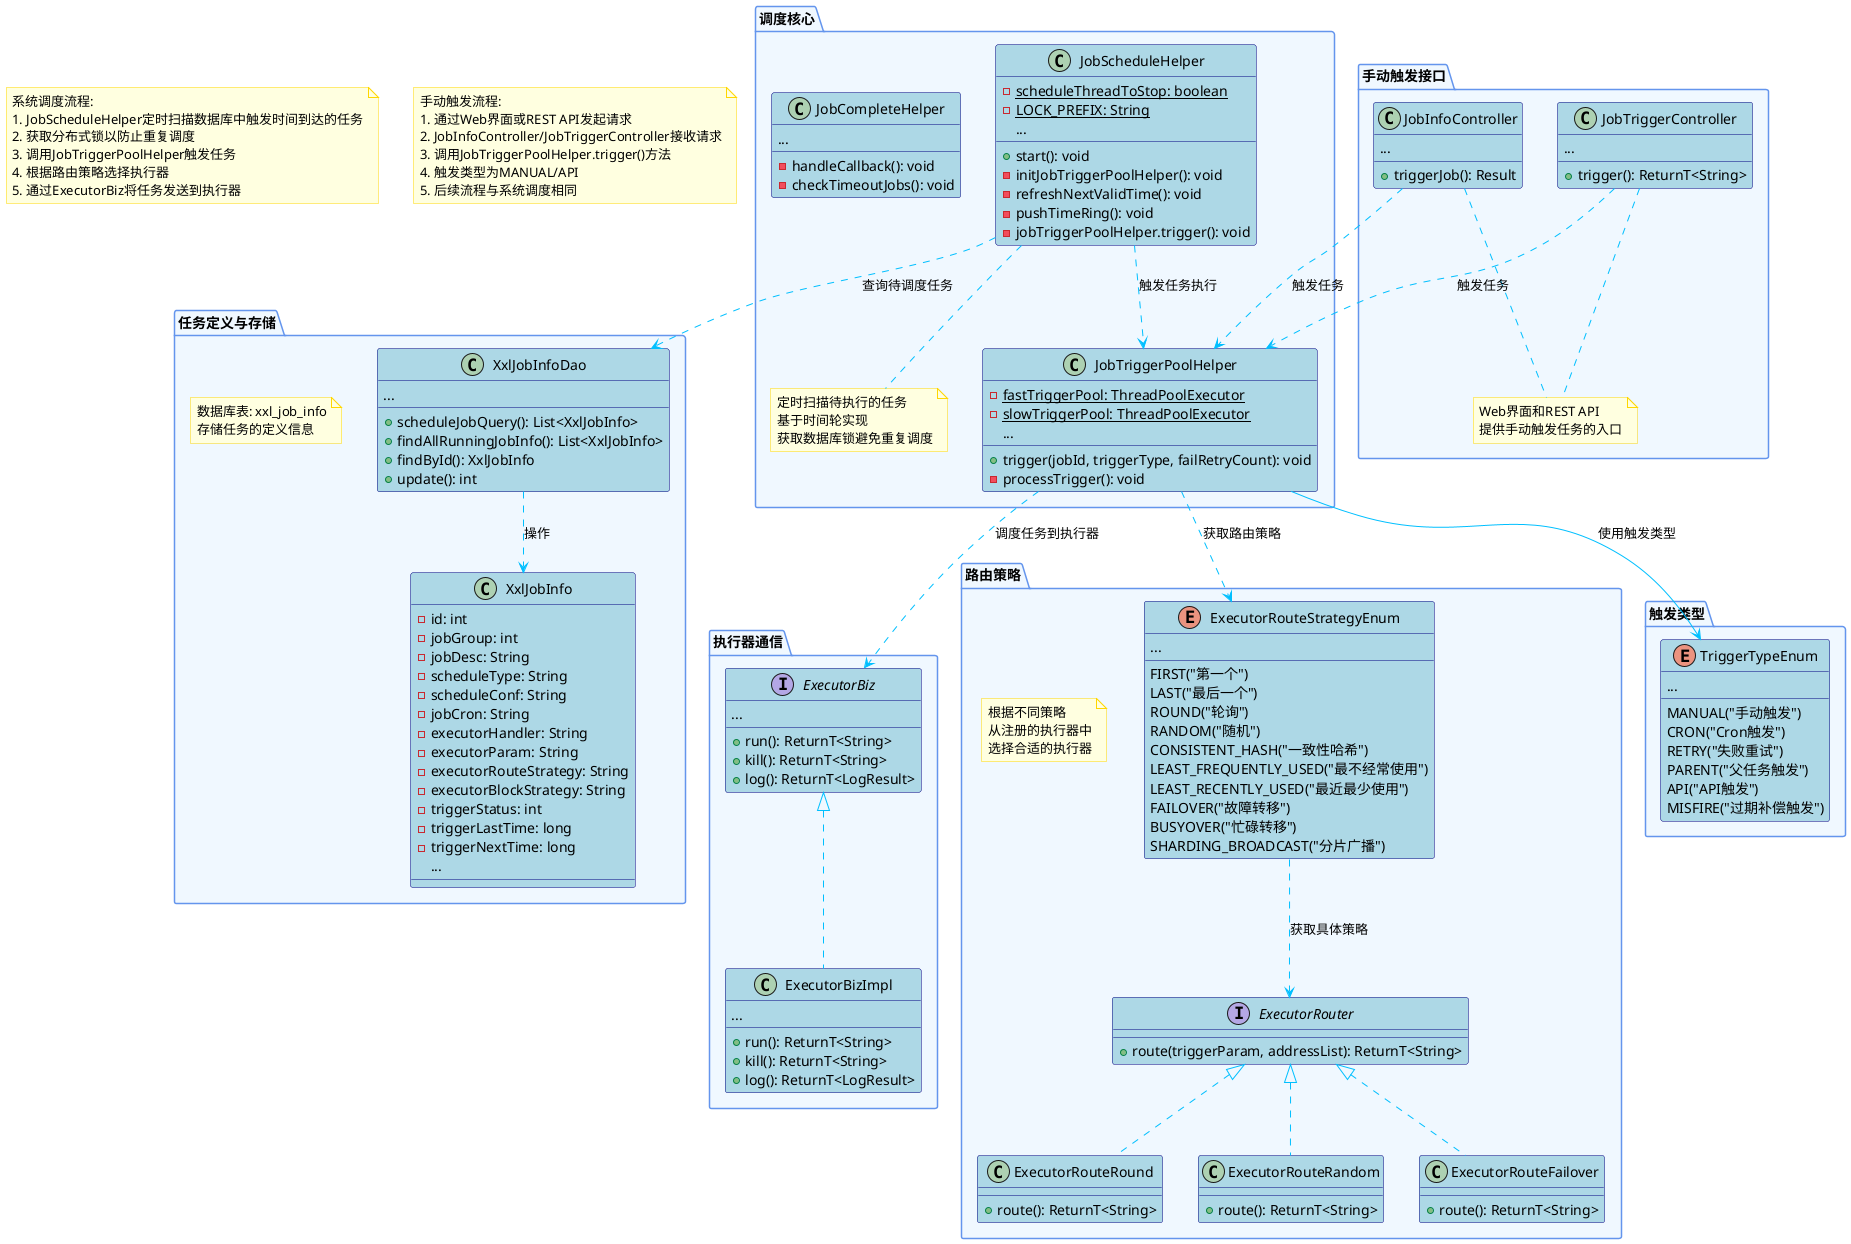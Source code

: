@startuml 任务调度系统类图

' 定义样式
skinparam class {
  BackgroundColor LightBlue
  ArrowColor DeepSkyBlue
  BorderColor Navy
}

skinparam package {
  BackgroundColor AliceBlue
  BorderColor CornflowerBlue
}

skinparam note {
  BackgroundColor LightYellow
  BorderColor Gold
}

package "任务定义与存储" {
  class XxlJobInfo {
    - id: int
    - jobGroup: int
    - jobDesc: String
    - scheduleType: String
    - scheduleConf: String
    - jobCron: String
    - executorHandler: String
    - executorParam: String
    - executorRouteStrategy: String
    - executorBlockStrategy: String
    - triggerStatus: int
    - triggerLastTime: long
    - triggerNextTime: long
    ...
  }
  
  class XxlJobInfoDao {
    + scheduleJobQuery(): List<XxlJobInfo>
    + findAllRunningJobInfo(): List<XxlJobInfo>
    + findById(): XxlJobInfo
    + update(): int
    ...
  }
  
  note "数据库表: xxl_job_info\n存储任务的定义信息" as NoteJobInfo
}

package "触发类型" {
  enum TriggerTypeEnum {
    MANUAL("手动触发")
    CRON("Cron触发")
    RETRY("失败重试")
    PARENT("父任务触发")
    API("API触发")
    MISFIRE("过期补偿触发")
    ...
  }
}

package "调度核心" {
  class JobScheduleHelper {
    - {static} scheduleThreadToStop: boolean
    - {static} LOCK_PREFIX: String
    + start(): void
    - initJobTriggerPoolHelper(): void
    - refreshNextValidTime(): void
    - pushTimeRing(): void
    - jobTriggerPoolHelper.trigger(): void
    ...
  }
  
  class JobTriggerPoolHelper {
    - {static} fastTriggerPool: ThreadPoolExecutor
    - {static} slowTriggerPool: ThreadPoolExecutor
    + trigger(jobId, triggerType, failRetryCount): void
    - processTrigger(): void
    ...
  }
  
  class JobCompleteHelper {
    - handleCallback(): void
    - checkTimeoutJobs(): void
    ...
  }
  
  note "定时扫描待执行的任务\n基于时间轮实现\n获取数据库锁避免重复调度" as NoteSchedule
  
  JobScheduleHelper .. NoteSchedule
}

package "手动触发接口" {
  class JobInfoController {
    + triggerJob(): Result
    ...
  }
  
  class JobTriggerController {
    + trigger(): ReturnT<String>
    ...
  }
  
  note "Web界面和REST API\n提供手动触发任务的入口" as NoteManualTrigger
  
  JobInfoController .. NoteManualTrigger
  JobTriggerController .. NoteManualTrigger
}

package "执行器通信" {
  interface ExecutorBiz {
    + run(): ReturnT<String>
    + kill(): ReturnT<String>
    + log(): ReturnT<LogResult>
    ...
  }
  
  class ExecutorBizImpl {
    + run(): ReturnT<String>
    + kill(): ReturnT<String>
    + log(): ReturnT<LogResult>
    ...
  }
}

package "路由策略" {
  enum ExecutorRouteStrategyEnum {
    FIRST("第一个")
    LAST("最后一个")
    ROUND("轮询")
    RANDOM("随机")
    CONSISTENT_HASH("一致性哈希")
    LEAST_FREQUENTLY_USED("最不经常使用")
    LEAST_RECENTLY_USED("最近最少使用")
    FAILOVER("故障转移")
    BUSYOVER("忙碌转移")
    SHARDING_BROADCAST("分片广播")
    ...
  }
  
  interface ExecutorRouter {
    + route(triggerParam, addressList): ReturnT<String>
  }
  
  class ExecutorRouteRound {
    + route(): ReturnT<String>
  }
  
  class ExecutorRouteRandom {
    + route(): ReturnT<String>
  }
  
  class ExecutorRouteFailover {
    + route(): ReturnT<String>
  }
  
  ' 其他路由策略实现类
  note "根据不同策略\n从注册的执行器中\n选择合适的执行器" as NoteRouter
}

' 系统调度流程
JobScheduleHelper ..> XxlJobInfoDao : 查询待调度任务
JobScheduleHelper ..> JobTriggerPoolHelper : 触发任务执行
JobTriggerPoolHelper --> TriggerTypeEnum : 使用触发类型
JobTriggerPoolHelper ..> ExecutorRouteStrategyEnum : 获取路由策略
JobTriggerPoolHelper ..> ExecutorBiz : 调度任务到执行器

' 手动触发流程
JobInfoController ..> JobTriggerPoolHelper : 触发任务
JobTriggerController ..> JobTriggerPoolHelper : 触发任务

' 数据存储关系
XxlJobInfoDao ..> XxlJobInfo : 操作

' 路由策略关系
ExecutorRouteStrategyEnum ..> ExecutorRouter : 获取具体策略
ExecutorRouter <|.. ExecutorRouteRound
ExecutorRouter <|.. ExecutorRouteRandom
ExecutorRouter <|.. ExecutorRouteFailover

' 执行器通信关系
ExecutorBiz <|.. ExecutorBizImpl

note "系统调度流程:\n1. JobScheduleHelper定时扫描数据库中触发时间到达的任务\n2. 获取分布式锁以防止重复调度\n3. 调用JobTriggerPoolHelper触发任务\n4. 根据路由策略选择执行器\n5. 通过ExecutorBiz将任务发送到执行器" as NoteSystemFlow

note "手动触发流程:\n1. 通过Web界面或REST API发起请求\n2. JobInfoController/JobTriggerController接收请求\n3. 调用JobTriggerPoolHelper.trigger()方法\n4. 触发类型为MANUAL/API\n5. 后续流程与系统调度相同" as NoteManualFlow

@enduml